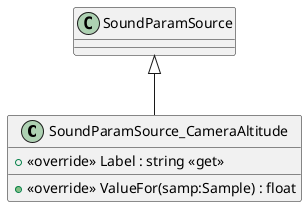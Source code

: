 @startuml
class SoundParamSource_CameraAltitude {
    + <<override>> Label : string <<get>>
    + <<override>> ValueFor(samp:Sample) : float
}
SoundParamSource <|-- SoundParamSource_CameraAltitude
@enduml
